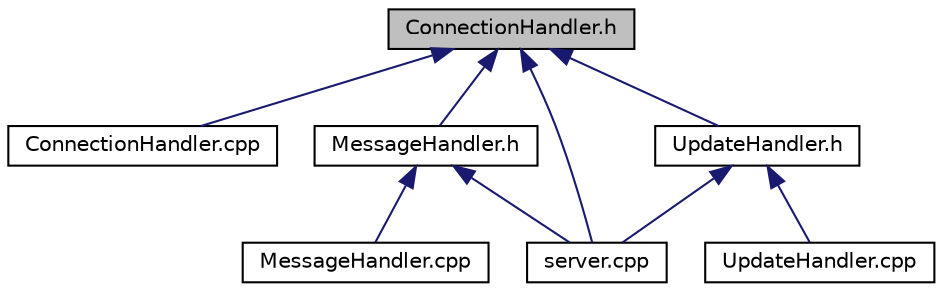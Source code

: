 digraph "ConnectionHandler.h"
{
  edge [fontname="Helvetica",fontsize="10",labelfontname="Helvetica",labelfontsize="10"];
  node [fontname="Helvetica",fontsize="10",shape=record];
  Node1 [label="ConnectionHandler.h",height=0.2,width=0.4,color="black", fillcolor="grey75", style="filled", fontcolor="black"];
  Node1 -> Node2 [dir="back",color="midnightblue",fontsize="10",style="solid",fontname="Helvetica"];
  Node2 [label="ConnectionHandler.cpp",height=0.2,width=0.4,color="black", fillcolor="white", style="filled",URL="$ConnectionHandler_8cpp.html"];
  Node1 -> Node3 [dir="back",color="midnightblue",fontsize="10",style="solid",fontname="Helvetica"];
  Node3 [label="MessageHandler.h",height=0.2,width=0.4,color="black", fillcolor="white", style="filled",URL="$MessageHandler_8h.html"];
  Node3 -> Node4 [dir="back",color="midnightblue",fontsize="10",style="solid",fontname="Helvetica"];
  Node4 [label="MessageHandler.cpp",height=0.2,width=0.4,color="black", fillcolor="white", style="filled",URL="$MessageHandler_8cpp.html"];
  Node3 -> Node5 [dir="back",color="midnightblue",fontsize="10",style="solid",fontname="Helvetica"];
  Node5 [label="server.cpp",height=0.2,width=0.4,color="black", fillcolor="white", style="filled",URL="$server_8cpp.html"];
  Node1 -> Node5 [dir="back",color="midnightblue",fontsize="10",style="solid",fontname="Helvetica"];
  Node1 -> Node6 [dir="back",color="midnightblue",fontsize="10",style="solid",fontname="Helvetica"];
  Node6 [label="UpdateHandler.h",height=0.2,width=0.4,color="black", fillcolor="white", style="filled",URL="$UpdateHandler_8h.html"];
  Node6 -> Node5 [dir="back",color="midnightblue",fontsize="10",style="solid",fontname="Helvetica"];
  Node6 -> Node7 [dir="back",color="midnightblue",fontsize="10",style="solid",fontname="Helvetica"];
  Node7 [label="UpdateHandler.cpp",height=0.2,width=0.4,color="black", fillcolor="white", style="filled",URL="$UpdateHandler_8cpp.html"];
}
